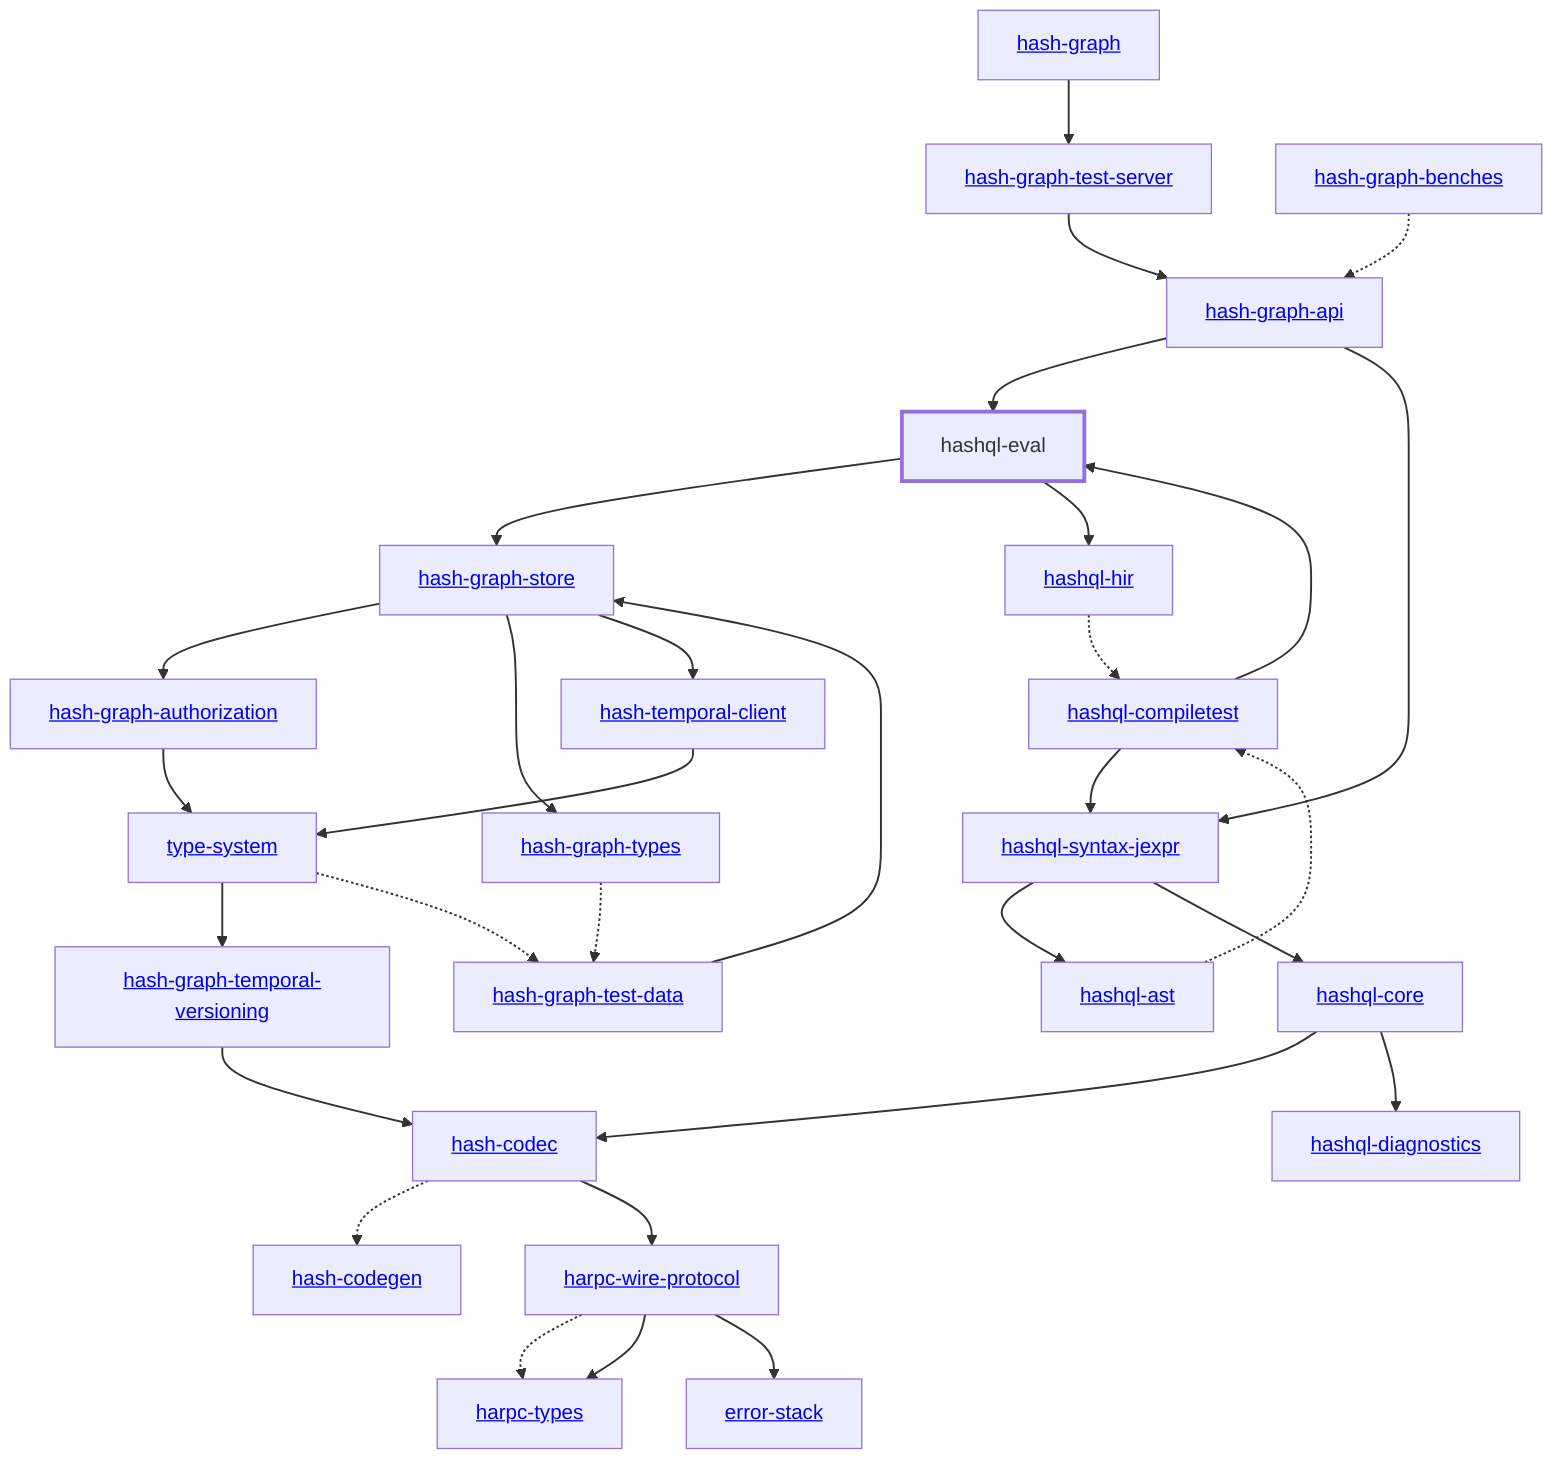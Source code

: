 graph TD
    linkStyle default stroke-width:1.5px
    classDef default stroke-width:1px
    classDef root stroke-width:3px
    classDef dev stroke-width:1px
    classDef build stroke-width:1px
    %% Legend
    %% --> : Normal dependency
    %% -.-> : Dev dependency
    %% ---> : Build dependency
    0[<a href="../hash_graph/index.html">hash-graph</a>]
    1[<a href="../type_system/index.html">type-system</a>]
    2[<a href="../hash_codec/index.html">hash-codec</a>]
    3[<a href="../hash_codegen/index.html">hash-codegen</a>]
    4[<a href="../hash_graph_api/index.html">hash-graph-api</a>]
    5[<a href="../hash_graph_authorization/index.html">hash-graph-authorization</a>]
    6[<a href="../hash_graph_store/index.html">hash-graph-store</a>]
    7[<a href="../hash_graph_temporal_versioning/index.html">hash-graph-temporal-versioning</a>]
    8[<a href="../hash_graph_test_server/index.html">hash-graph-test-server</a>]
    9[<a href="../hash_graph_types/index.html">hash-graph-types</a>]
    10[<a href="../harpc_types/index.html">harpc-types</a>]
    11[<a href="../harpc_wire_protocol/index.html">harpc-wire-protocol</a>]
    12[<a href="../hashql_ast/index.html">hashql-ast</a>]
    13[<a href="../hashql_compiletest/index.html">hashql-compiletest</a>]
    14[<a href="../hashql_core/index.html">hashql-core</a>]
    15[<a href="../hashql_diagnostics/index.html">hashql-diagnostics</a>]
    16[hashql-eval]
    class 16 root
    17[<a href="../hashql_hir/index.html">hashql-hir</a>]
    18[<a href="../hashql_syntax_jexpr/index.html">hashql-syntax-jexpr</a>]
    19[<a href="../hash_temporal_client/index.html">hash-temporal-client</a>]
    20[<a href="../error_stack/index.html">error-stack</a>]
    21[<a href="../hash_graph_benches/index.html">hash-graph-benches</a>]
    22[<a href="../hash_graph_test_data/index.html">hash-graph-test-data</a>]
    0 --> 8
    1 --> 7
    1 -.-> 22
    2 -.-> 3
    2 --> 11
    4 --> 16
    4 --> 18
    5 --> 1
    6 --> 5
    6 --> 9
    6 --> 19
    7 --> 2
    8 --> 4
    9 -.-> 22
    11 -.-> 10
    11 --> 10
    11 --> 20
    12 -.-> 13
    13 --> 16
    13 --> 18
    14 --> 2
    14 --> 15
    16 --> 6
    16 --> 17
    17 -.-> 13
    18 --> 12
    18 --> 14
    19 --> 1
    21 -.-> 4
    22 --> 6